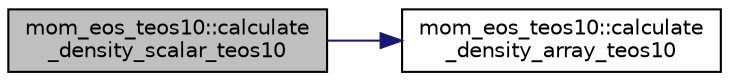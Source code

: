 digraph "mom_eos_teos10::calculate_density_scalar_teos10"
{
 // INTERACTIVE_SVG=YES
 // LATEX_PDF_SIZE
  edge [fontname="Helvetica",fontsize="10",labelfontname="Helvetica",labelfontsize="10"];
  node [fontname="Helvetica",fontsize="10",shape=record];
  rankdir="LR";
  Node1 [label="mom_eos_teos10::calculate\l_density_scalar_teos10",height=0.2,width=0.4,color="black", fillcolor="grey75", style="filled", fontcolor="black",tooltip="This subroutine computes the in situ density of sea water (rho in [kg m-3]) from absolute salinity (S..."];
  Node1 -> Node2 [color="midnightblue",fontsize="10",style="solid",fontname="Helvetica"];
  Node2 [label="mom_eos_teos10::calculate\l_density_array_teos10",height=0.2,width=0.4,color="black", fillcolor="white", style="filled",URL="$namespacemom__eos__teos10.html#a76f1946b8688d7da3f7f39a48de5f53a",tooltip="This subroutine computes the in situ density of sea water (rho in [kg m-3]) from absolute salinity (S..."];
}
